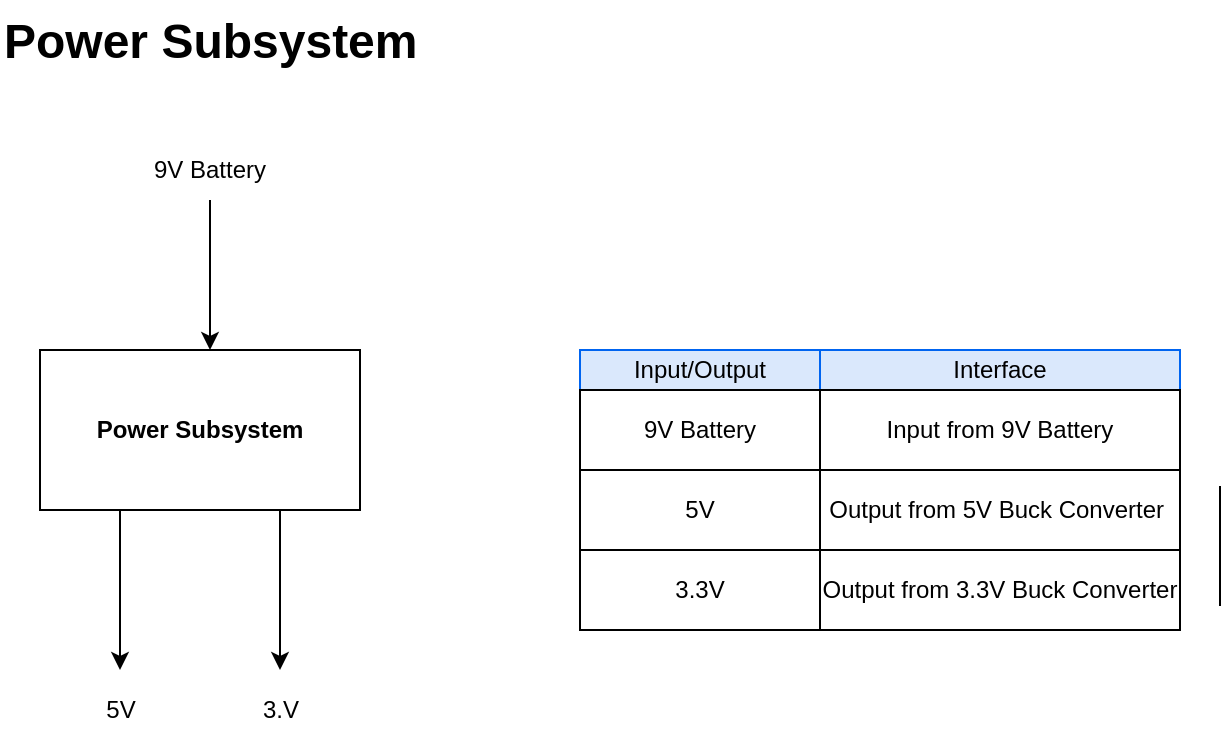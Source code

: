 <mxfile version="28.1.2">
  <diagram name="Page-1" id="M7yt0uEMWB547Te_AfWl">
    <mxGraphModel dx="2514" dy="1444" grid="1" gridSize="10" guides="1" tooltips="1" connect="1" arrows="1" fold="1" page="1" pageScale="1" pageWidth="850" pageHeight="1100" math="0" shadow="0">
      <root>
        <mxCell id="0" />
        <mxCell id="1" parent="0" />
        <mxCell id="dWiQfd8XXGTzeeqTbXw0-1" value="&lt;b&gt;Power Subsystem&lt;/b&gt;" style="rounded=0;whiteSpace=wrap;html=1;" vertex="1" parent="1">
          <mxGeometry x="220" y="345" width="160" height="80" as="geometry" />
        </mxCell>
        <mxCell id="dWiQfd8XXGTzeeqTbXw0-2" value="&lt;h1 style=&quot;margin-top: 0px;&quot;&gt;Power Subsystem&lt;/h1&gt;" style="text;html=1;whiteSpace=wrap;overflow=hidden;rounded=0;" vertex="1" parent="1">
          <mxGeometry x="200" y="170" width="230" height="40" as="geometry" />
        </mxCell>
        <mxCell id="dWiQfd8XXGTzeeqTbXw0-3" value="" style="endArrow=classic;html=1;rounded=0;exitX=0.25;exitY=1;exitDx=0;exitDy=0;" edge="1" parent="1" source="dWiQfd8XXGTzeeqTbXw0-1">
          <mxGeometry width="50" height="50" relative="1" as="geometry">
            <mxPoint x="500" y="455" as="sourcePoint" />
            <mxPoint x="260" y="505" as="targetPoint" />
          </mxGeometry>
        </mxCell>
        <mxCell id="dWiQfd8XXGTzeeqTbXw0-7" value="" style="endArrow=classic;html=1;rounded=0;exitX=0.75;exitY=1;exitDx=0;exitDy=0;" edge="1" parent="1" source="dWiQfd8XXGTzeeqTbXw0-1">
          <mxGeometry width="50" height="50" relative="1" as="geometry">
            <mxPoint x="340" y="425" as="sourcePoint" />
            <mxPoint x="340" y="505" as="targetPoint" />
          </mxGeometry>
        </mxCell>
        <mxCell id="dWiQfd8XXGTzeeqTbXw0-8" value="5V" style="text;html=1;align=center;verticalAlign=middle;resizable=0;points=[];autosize=1;strokeColor=none;fillColor=none;" vertex="1" parent="1">
          <mxGeometry x="240" y="510" width="40" height="30" as="geometry" />
        </mxCell>
        <mxCell id="dWiQfd8XXGTzeeqTbXw0-10" value="3.V" style="text;html=1;align=center;verticalAlign=middle;resizable=0;points=[];autosize=1;strokeColor=none;fillColor=none;" vertex="1" parent="1">
          <mxGeometry x="320" y="510" width="40" height="30" as="geometry" />
        </mxCell>
        <mxCell id="dWiQfd8XXGTzeeqTbXw0-11" style="edgeStyle=orthogonalEdgeStyle;rounded=0;orthogonalLoop=1;jettySize=auto;html=1;exitX=0.5;exitY=1;exitDx=0;exitDy=0;entryX=0.25;entryY=0;entryDx=0;entryDy=0;" edge="1" parent="1" source="dWiQfd8XXGTzeeqTbXw0-12">
          <mxGeometry relative="1" as="geometry">
            <mxPoint x="305" y="345" as="targetPoint" />
          </mxGeometry>
        </mxCell>
        <mxCell id="dWiQfd8XXGTzeeqTbXw0-12" value="9V Battery" style="text;html=1;align=center;verticalAlign=middle;whiteSpace=wrap;rounded=0;" vertex="1" parent="1">
          <mxGeometry x="275" y="240" width="60" height="30" as="geometry" />
        </mxCell>
        <mxCell id="dWiQfd8XXGTzeeqTbXw0-13" value="Input/Output" style="rounded=0;whiteSpace=wrap;html=1;align=center;fillColor=#dae8fc;strokeColor=light-dark(#0064f0, #5c79a3);" vertex="1" parent="1">
          <mxGeometry x="490" y="345" width="120" height="20" as="geometry" />
        </mxCell>
        <mxCell id="dWiQfd8XXGTzeeqTbXw0-14" value="Interface" style="rounded=0;whiteSpace=wrap;html=1;align=center;fillColor=#dae8fc;strokeColor=light-dark(#0064F0,#5C79A3);" vertex="1" parent="1">
          <mxGeometry x="610" y="345" width="180" height="20" as="geometry" />
        </mxCell>
        <mxCell id="dWiQfd8XXGTzeeqTbXw0-15" value="9V Battery" style="rounded=0;whiteSpace=wrap;html=1;" vertex="1" parent="1">
          <mxGeometry x="490" y="365" width="120" height="40" as="geometry" />
        </mxCell>
        <mxCell id="dWiQfd8XXGTzeeqTbXw0-16" value="Input from 9V Battery" style="rounded=0;whiteSpace=wrap;html=1;" vertex="1" parent="1">
          <mxGeometry x="610" y="365" width="180" height="40" as="geometry" />
        </mxCell>
        <mxCell id="dWiQfd8XXGTzeeqTbXw0-17" value="5V" style="rounded=0;whiteSpace=wrap;html=1;" vertex="1" parent="1">
          <mxGeometry x="490" y="405" width="120" height="40" as="geometry" />
        </mxCell>
        <mxCell id="dWiQfd8XXGTzeeqTbXw0-18" value="Output from 5V Buck Converter&amp;nbsp;" style="rounded=0;whiteSpace=wrap;html=1;" vertex="1" parent="1">
          <mxGeometry x="610" y="405" width="180" height="40" as="geometry" />
        </mxCell>
        <mxCell id="dWiQfd8XXGTzeeqTbXw0-19" value="3.3V" style="rounded=0;whiteSpace=wrap;html=1;" vertex="1" parent="1">
          <mxGeometry x="490" y="445" width="120" height="40" as="geometry" />
        </mxCell>
        <mxCell id="dWiQfd8XXGTzeeqTbXw0-20" value="Output from 3.3V Buck Converter" style="rounded=0;whiteSpace=wrap;html=1;" vertex="1" parent="1">
          <mxGeometry x="610" y="445" width="180" height="40" as="geometry" />
        </mxCell>
        <mxCell id="dWiQfd8XXGTzeeqTbXw0-25" value="" style="endArrow=none;html=1;rounded=0;" edge="1" parent="1">
          <mxGeometry width="50" height="50" relative="1" as="geometry">
            <mxPoint x="810" y="473" as="sourcePoint" />
            <mxPoint x="810" y="413" as="targetPoint" />
          </mxGeometry>
        </mxCell>
      </root>
    </mxGraphModel>
  </diagram>
</mxfile>
